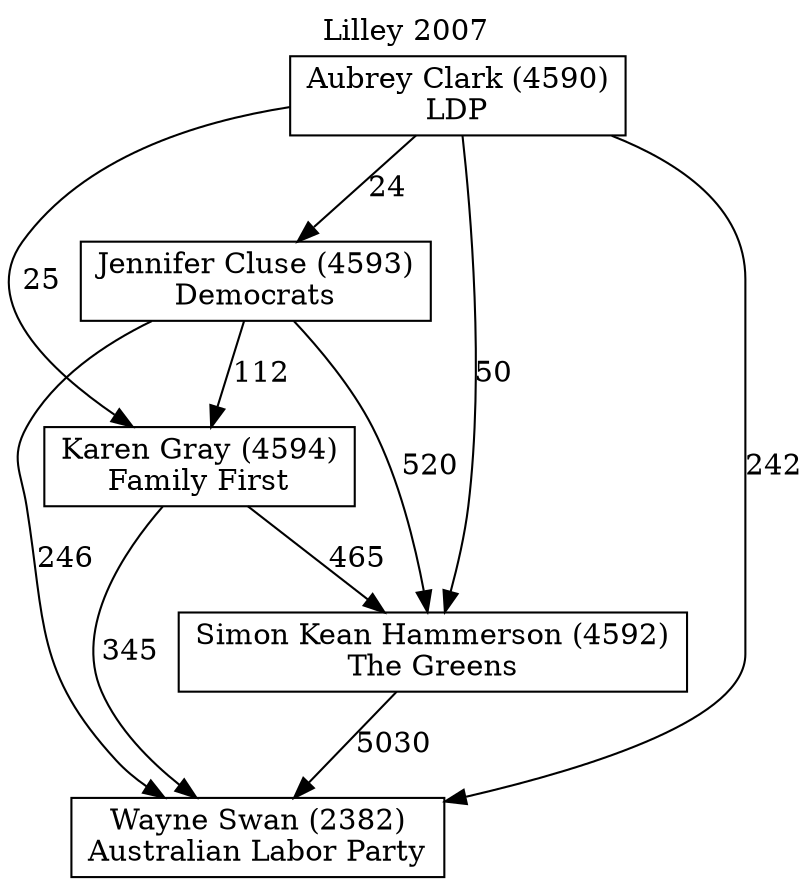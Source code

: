 // House preference flow
digraph "Wayne Swan (2382)_Lilley_2007" {
	graph [label="Lilley 2007" labelloc=t mclimit=10]
	node [shape=box]
	"Wayne Swan (2382)" [label="Wayne Swan (2382)
Australian Labor Party"]
	"Simon Kean Hammerson (4592)" [label="Simon Kean Hammerson (4592)
The Greens"]
	"Karen Gray (4594)" [label="Karen Gray (4594)
Family First"]
	"Jennifer Cluse (4593)" [label="Jennifer Cluse (4593)
Democrats"]
	"Aubrey Clark (4590)" [label="Aubrey Clark (4590)
LDP"]
	"Simon Kean Hammerson (4592)" -> "Wayne Swan (2382)" [label=5030]
	"Karen Gray (4594)" -> "Simon Kean Hammerson (4592)" [label=465]
	"Jennifer Cluse (4593)" -> "Karen Gray (4594)" [label=112]
	"Aubrey Clark (4590)" -> "Jennifer Cluse (4593)" [label=24]
	"Karen Gray (4594)" -> "Wayne Swan (2382)" [label=345]
	"Jennifer Cluse (4593)" -> "Wayne Swan (2382)" [label=246]
	"Aubrey Clark (4590)" -> "Wayne Swan (2382)" [label=242]
	"Aubrey Clark (4590)" -> "Karen Gray (4594)" [label=25]
	"Jennifer Cluse (4593)" -> "Simon Kean Hammerson (4592)" [label=520]
	"Aubrey Clark (4590)" -> "Simon Kean Hammerson (4592)" [label=50]
}
